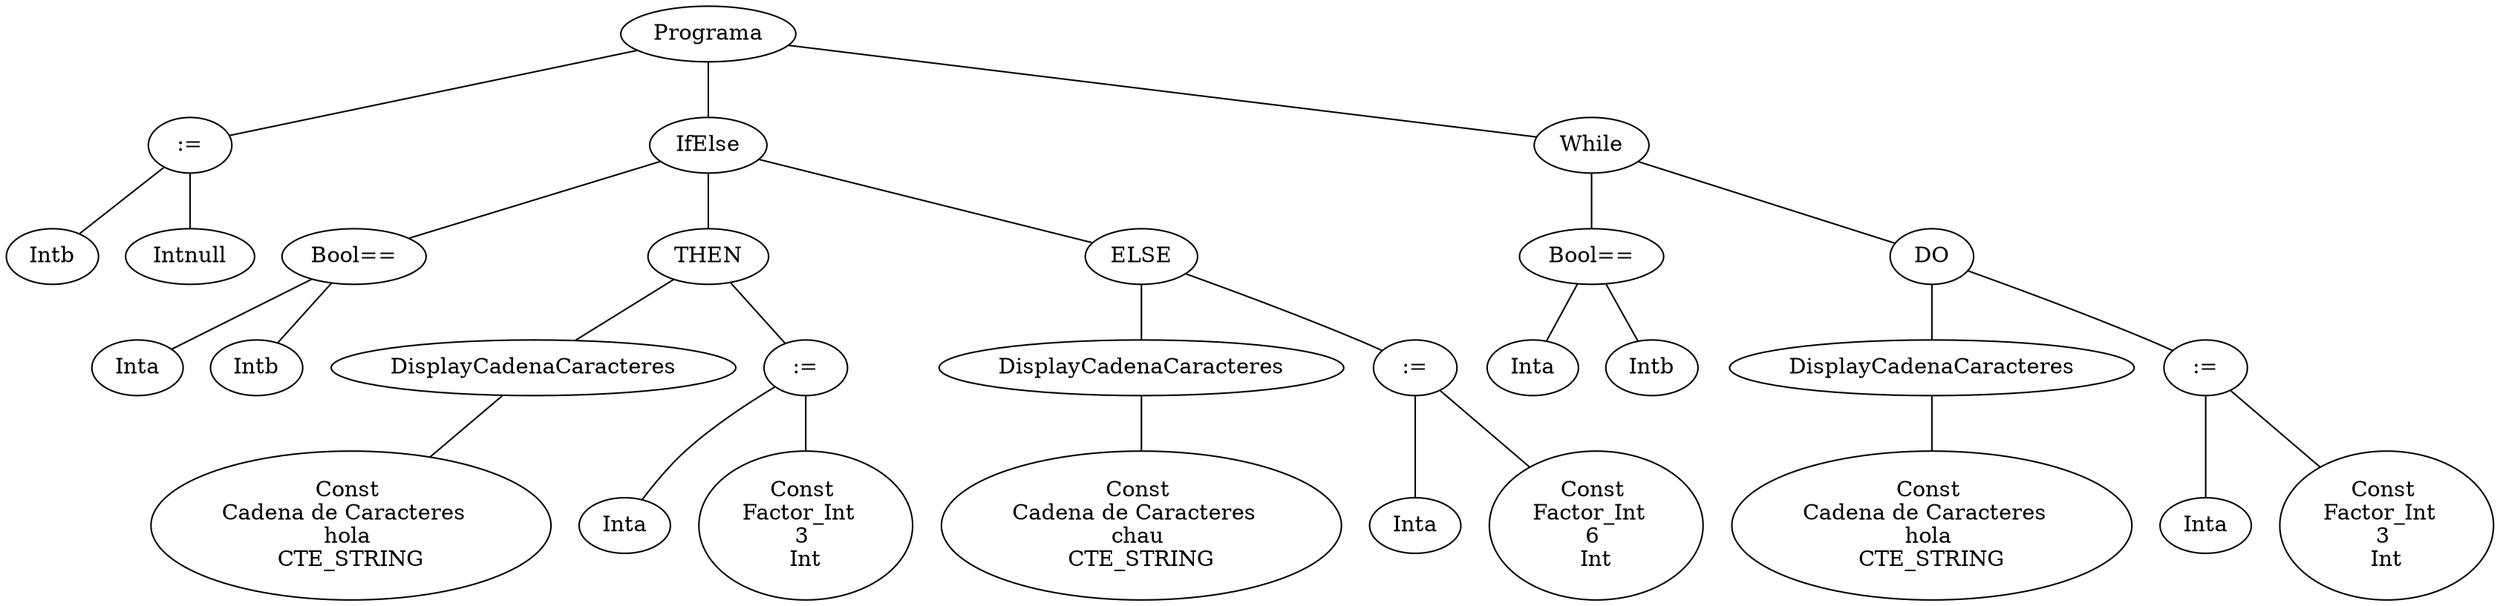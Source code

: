 graph G {nodo_1343441044[label="Programa"]
nodo_1288354730[label=":="]
nodo_1343441044--nodo_1288354730
nodo_1496724653[label="Intb"]
nodo_1288354730--nodo_1496724653
nodo_2040495657[label="Intnull"]
nodo_1288354730--nodo_2040495657
nodo_355629945[label="IfElse"]
nodo_1343441044--nodo_355629945
nodo_1673605040[label="Bool=="]
nodo_355629945--nodo_1673605040
nodo_1274370218[label="Inta"]
nodo_1673605040--nodo_1274370218
nodo_758705033[label="Intb"]
nodo_1673605040--nodo_758705033
nodo_3556299451[label="THEN"]
nodo_355629945--nodo_3556299451
nodo_1030870354[label="DisplayCadenaCaracteres"]
nodo_3556299451--nodo_1030870354
nodo_553264065[label="Const 
Cadena de Caracteres  
hola 
CTE_STRING"]
nodo_1030870354--nodo_553264065
nodo_1190035432[label=":="]
nodo_3556299451--nodo_1190035432
nodo_897697267[label="Inta"]
nodo_1190035432--nodo_897697267
nodo_410424423[label="Const 
Factor_Int  
3 
Int"]
nodo_1190035432--nodo_410424423
nodo_3556299452[label="ELSE"]
nodo_355629945--nodo_3556299452
nodo_1963387170[label="DisplayCadenaCaracteres"]
nodo_3556299452--nodo_1963387170
nodo_1789447862[label="Const 
Cadena de Caracteres  
chau 
CTE_STRING"]
nodo_1963387170--nodo_1789447862
nodo_1645995473[label=":="]
nodo_3556299452--nodo_1645995473
nodo_38997010[label="Inta"]
nodo_1645995473--nodo_38997010
nodo_1323468230[label="Const 
Factor_Int  
6 
Int"]
nodo_1645995473--nodo_1323468230
nodo_1586270964[label="While"]
nodo_1343441044--nodo_1586270964
nodo_1535128843[label="Bool=="]
nodo_1586270964--nodo_1535128843
nodo_1327763628[label="Inta"]
nodo_1535128843--nodo_1327763628
nodo_1915503092[label="Intb"]
nodo_1535128843--nodo_1915503092
nodo_15862709641[label="DO"]
nodo_1586270964--nodo_15862709641
nodo_1567581361[label="DisplayCadenaCaracteres"]
nodo_15862709641--nodo_1567581361
nodo_1942406066[label="Const 
Cadena de Caracteres  
hola 
CTE_STRING"]
nodo_1567581361--nodo_1942406066
nodo_580024961[label=":="]
nodo_15862709641--nodo_580024961
nodo_1213415012[label="Inta"]
nodo_580024961--nodo_1213415012
nodo_849460928[label="Const 
Factor_Int  
3 
Int"]
nodo_580024961--nodo_849460928
}
